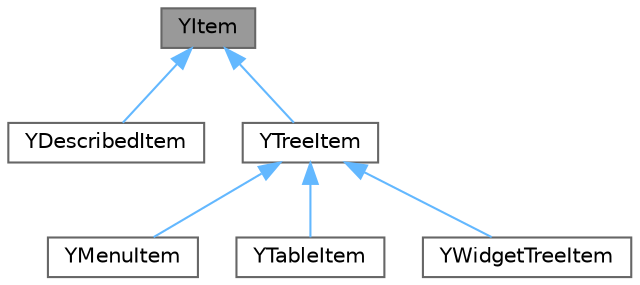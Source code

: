 digraph "YItem"
{
 // LATEX_PDF_SIZE
  bgcolor="transparent";
  edge [fontname=Helvetica,fontsize=10,labelfontname=Helvetica,labelfontsize=10];
  node [fontname=Helvetica,fontsize=10,shape=box,height=0.2,width=0.4];
  Node1 [id="Node000001",label="YItem",height=0.2,width=0.4,color="gray40", fillcolor="grey60", style="filled", fontcolor="black",tooltip=" "];
  Node1 -> Node2 [id="edge1_Node000001_Node000002",dir="back",color="steelblue1",style="solid",tooltip=" "];
  Node2 [id="Node000002",label="YDescribedItem",height=0.2,width=0.4,color="gray40", fillcolor="white", style="filled",URL="$classYDescribedItem.html",tooltip=" "];
  Node1 -> Node3 [id="edge2_Node000001_Node000003",dir="back",color="steelblue1",style="solid",tooltip=" "];
  Node3 [id="Node000003",label="YTreeItem",height=0.2,width=0.4,color="gray40", fillcolor="white", style="filled",URL="$classYTreeItem.html",tooltip=" "];
  Node3 -> Node4 [id="edge3_Node000003_Node000004",dir="back",color="steelblue1",style="solid",tooltip=" "];
  Node4 [id="Node000004",label="YMenuItem",height=0.2,width=0.4,color="gray40", fillcolor="white", style="filled",URL="$classYMenuItem.html",tooltip=" "];
  Node3 -> Node5 [id="edge4_Node000003_Node000005",dir="back",color="steelblue1",style="solid",tooltip=" "];
  Node5 [id="Node000005",label="YTableItem",height=0.2,width=0.4,color="gray40", fillcolor="white", style="filled",URL="$classYTableItem.html",tooltip=" "];
  Node3 -> Node6 [id="edge5_Node000003_Node000006",dir="back",color="steelblue1",style="solid",tooltip=" "];
  Node6 [id="Node000006",label="YWidgetTreeItem",height=0.2,width=0.4,color="gray40", fillcolor="white", style="filled",URL="$classYWidgetTreeItem.html",tooltip=" "];
}
